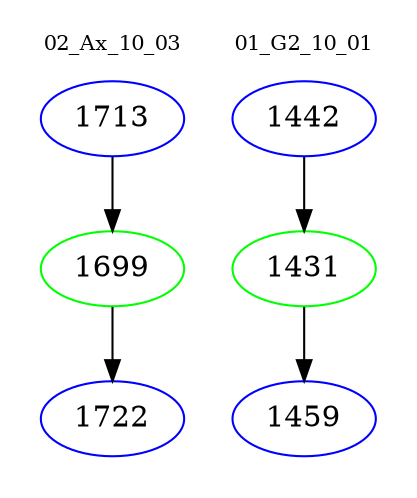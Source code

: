 digraph{
subgraph cluster_0 {
color = white
label = "02_Ax_10_03";
fontsize=10;
T0_1713 [label="1713", color="blue"]
T0_1713 -> T0_1699 [color="black"]
T0_1699 [label="1699", color="green"]
T0_1699 -> T0_1722 [color="black"]
T0_1722 [label="1722", color="blue"]
}
subgraph cluster_1 {
color = white
label = "01_G2_10_01";
fontsize=10;
T1_1442 [label="1442", color="blue"]
T1_1442 -> T1_1431 [color="black"]
T1_1431 [label="1431", color="green"]
T1_1431 -> T1_1459 [color="black"]
T1_1459 [label="1459", color="blue"]
}
}
